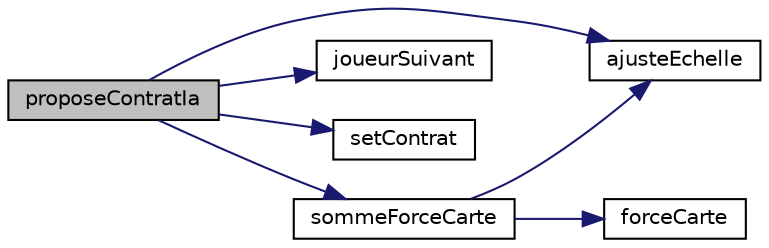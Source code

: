 digraph "proposeContratIa"
{
 // LATEX_PDF_SIZE
  edge [fontname="Helvetica",fontsize="10",labelfontname="Helvetica",labelfontsize="10"];
  node [fontname="Helvetica",fontsize="10",shape=record];
  rankdir="LR";
  Node1 [label="proposeContratIa",height=0.2,width=0.4,color="black", fillcolor="grey75", style="filled", fontcolor="black",tooltip="proposition par l'ia d'un contrat"];
  Node1 -> Node2 [color="midnightblue",fontsize="10",style="solid"];
  Node2 [label="ajusteEchelle",height=0.2,width=0.4,color="black", fillcolor="white", style="filled",URL="$autre_8c.html#a9072ffa3adcb064e9794208ea50de40b",tooltip="met a l'echelle la valeur d'une variable comprise entre deux bornes pour que la variable de retour so..."];
  Node1 -> Node3 [color="midnightblue",fontsize="10",style="solid"];
  Node3 [label="joueurSuivant",height=0.2,width=0.4,color="black", fillcolor="white", style="filled",URL="$autre_8c.html#a9028074829d59ddc4481ae51036fc9ef",tooltip="passe au joueur suivant"];
  Node1 -> Node4 [color="midnightblue",fontsize="10",style="solid"];
  Node4 [label="setContrat",height=0.2,width=0.4,color="black", fillcolor="white", style="filled",URL="$autre_8c.html#a1613864902e98bd6d49e9d82bedcbe1c",tooltip="définit un contrat"];
  Node1 -> Node5 [color="midnightblue",fontsize="10",style="solid"];
  Node5 [label="sommeForceCarte",height=0.2,width=0.4,color="black", fillcolor="white", style="filled",URL="$gestion_carte_8c.html#a372fd921fb081b8ac3b24fa4eacf1357",tooltip="calucule la somme force des carte dans un tableau"];
  Node5 -> Node2 [color="midnightblue",fontsize="10",style="solid"];
  Node5 -> Node6 [color="midnightblue",fontsize="10",style="solid"];
  Node6 [label="forceCarte",height=0.2,width=0.4,color="black", fillcolor="white", style="filled",URL="$gestion_carte_8c.html#af903ef331292d446d28bdcd7a13ce6d8",tooltip="calcul la force d'une carte, en faisant la probabilitée qu'elle a de gagné contre toutes les autres c..."];
}
